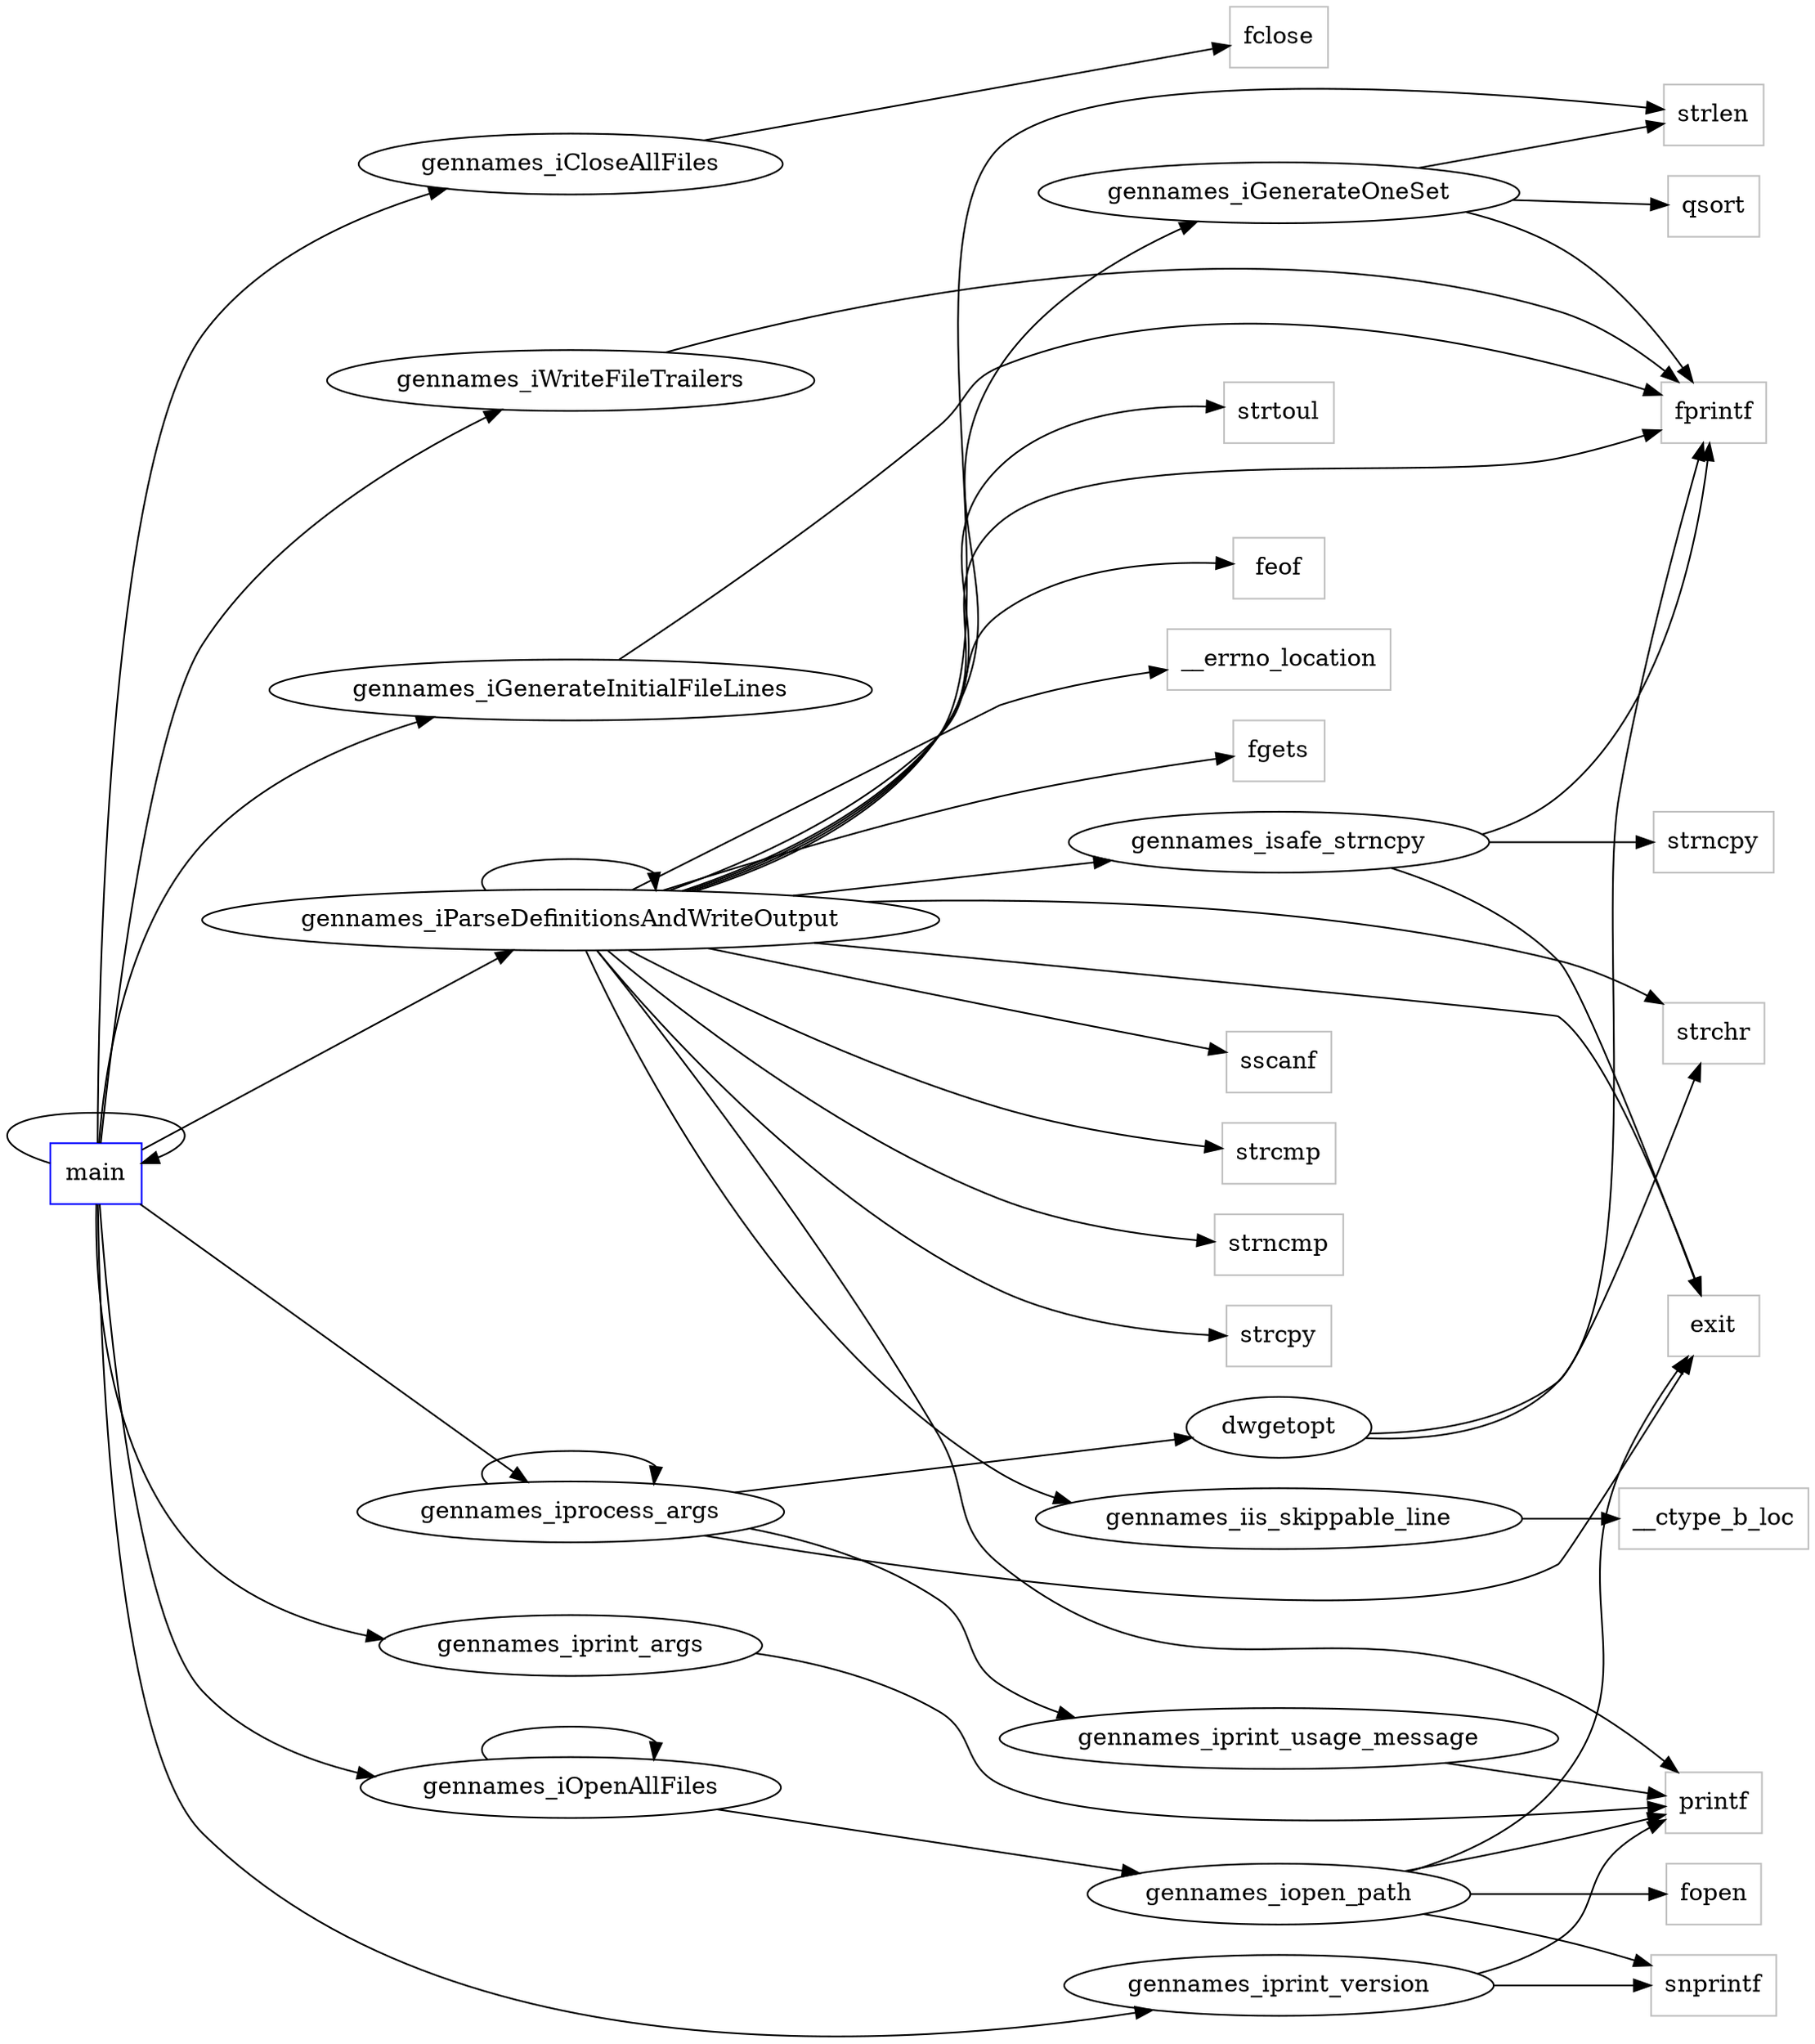 digraph functioncalls {
rankdir=LR;

main [shape="box", color=blue];
strchr [shape="box", color=grey];
dwgetopt -> strchr;
fprintf [shape="box", color=grey];
dwgetopt -> fprintf;
fclose [shape="box", color=grey];
gennames_iCloseAllFiles -> fclose;
fprintf [shape="box", color=grey];
gennames_iGenerateInitialFileLines -> fprintf;
qsort [shape="box", color=grey];
gennames_iGenerateOneSet -> qsort;
fprintf [shape="box", color=grey];
gennames_iGenerateOneSet -> fprintf;
strlen [shape="box", color=grey];
gennames_iGenerateOneSet -> strlen;
gennames_iOpenAllFiles -> gennames_iOpenAllFiles;
gennames_iOpenAllFiles -> gennames_iopen_path;
feof [shape="box", color=grey];
gennames_iParseDefinitionsAndWriteOutput -> feof;
gennames_iParseDefinitionsAndWriteOutput -> gennames_iParseDefinitionsAndWriteOutput;
gennames_iParseDefinitionsAndWriteOutput -> gennames_iGenerateOneSet;
__errno_location [shape="box", color=grey];
gennames_iParseDefinitionsAndWriteOutput -> __errno_location;
fgets [shape="box", color=grey];
gennames_iParseDefinitionsAndWriteOutput -> fgets;
gennames_iParseDefinitionsAndWriteOutput -> gennames_iis_skippable_line;
sscanf [shape="box", color=grey];
gennames_iParseDefinitionsAndWriteOutput -> sscanf;
strcmp [shape="box", color=grey];
gennames_iParseDefinitionsAndWriteOutput -> strcmp;
strncmp [shape="box", color=grey];
gennames_iParseDefinitionsAndWriteOutput -> strncmp;
strchr [shape="box", color=grey];
gennames_iParseDefinitionsAndWriteOutput -> strchr;
gennames_iParseDefinitionsAndWriteOutput -> gennames_isafe_strncpy;
strcpy [shape="box", color=grey];
gennames_iParseDefinitionsAndWriteOutput -> strcpy;
strtoul [shape="box", color=grey];
gennames_iParseDefinitionsAndWriteOutput -> strtoul;
strlen [shape="box", color=grey];
gennames_iParseDefinitionsAndWriteOutput -> strlen;
printf [shape="box", color=grey];
gennames_iParseDefinitionsAndWriteOutput -> printf;
exit [shape="box", color=grey];
gennames_iParseDefinitionsAndWriteOutput -> exit;
fprintf [shape="box", color=grey];
gennames_iParseDefinitionsAndWriteOutput -> fprintf;
fprintf [shape="box", color=grey];
gennames_iWriteFileTrailers -> fprintf;
__ctype_b_loc [shape="box", color=grey];
gennames_iis_skippable_line -> __ctype_b_loc;
snprintf [shape="box", color=grey];
gennames_iopen_path -> snprintf;
fopen [shape="box", color=grey];
gennames_iopen_path -> fopen;
printf [shape="box", color=grey];
gennames_iopen_path -> printf;
exit [shape="box", color=grey];
gennames_iopen_path -> exit;
printf [shape="box", color=grey];
gennames_iprint_args -> printf;
printf [shape="box", color=grey];
gennames_iprint_usage_message -> printf;
snprintf [shape="box", color=grey];
gennames_iprint_version -> snprintf;
printf [shape="box", color=grey];
gennames_iprint_version -> printf;
gennames_iprocess_args -> gennames_iprocess_args;
gennames_iprocess_args -> dwgetopt;
gennames_iprocess_args -> gennames_iprint_usage_message;
exit [shape="box", color=grey];
gennames_iprocess_args -> exit;
strncpy [shape="box", color=grey];
gennames_isafe_strncpy -> strncpy;
fprintf [shape="box", color=grey];
gennames_isafe_strncpy -> fprintf;
exit [shape="box", color=grey];
gennames_isafe_strncpy -> exit;
main -> main;
main -> gennames_iprint_version;
main -> gennames_iprocess_args;
main -> gennames_iprint_args;
main -> gennames_iOpenAllFiles;
main -> gennames_iGenerateInitialFileLines;
main -> gennames_iParseDefinitionsAndWriteOutput;
main -> gennames_iWriteFileTrailers;
main -> gennames_iCloseAllFiles;
}
